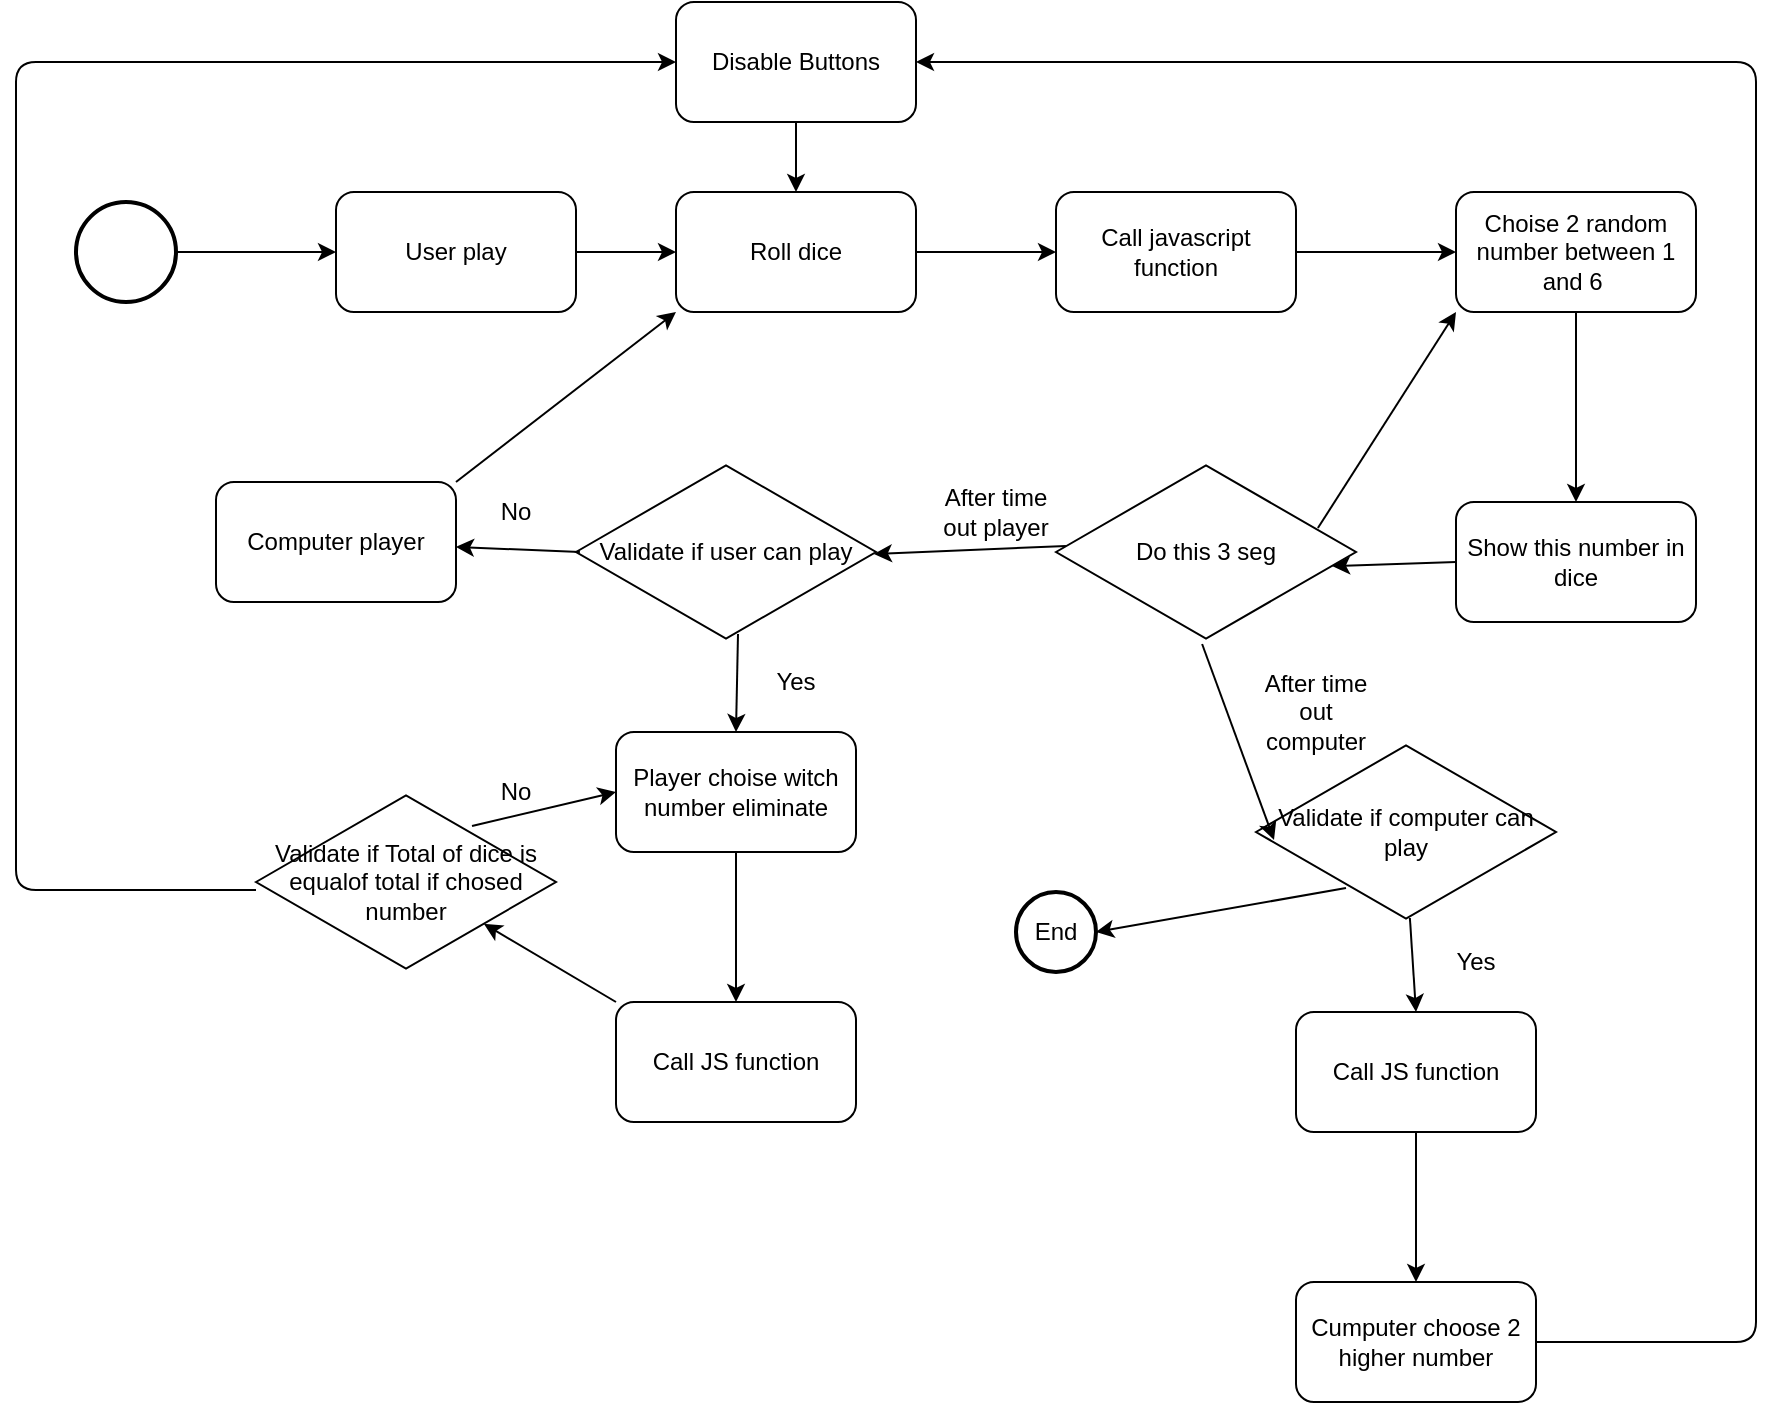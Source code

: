 <mxfile version="13.0.6" type="device"><diagram name="Page-1" id="c7488fd3-1785-93aa-aadb-54a6760d102a"><mxGraphModel dx="1422" dy="745" grid="1" gridSize="10" guides="1" tooltips="1" connect="1" arrows="1" fold="1" page="1" pageScale="1" pageWidth="1100" pageHeight="850" background="#ffffff" math="0" shadow="0"><root><mxCell id="0"/><mxCell id="1" parent="0"/><mxCell id="oXu5gzGh6mkf5V5Qnv21-1" value="" style="strokeWidth=2;html=1;shape=mxgraph.flowchart.start_2;whiteSpace=wrap;" vertex="1" parent="1"><mxGeometry x="100" y="130" width="50" height="50" as="geometry"/></mxCell><mxCell id="oXu5gzGh6mkf5V5Qnv21-2" value="" style="endArrow=classic;html=1;exitX=1;exitY=0.5;exitDx=0;exitDy=0;exitPerimeter=0;entryX=0;entryY=0.5;entryDx=0;entryDy=0;" edge="1" parent="1" source="oXu5gzGh6mkf5V5Qnv21-1" target="oXu5gzGh6mkf5V5Qnv21-3"><mxGeometry width="50" height="50" relative="1" as="geometry"><mxPoint x="520" y="430" as="sourcePoint"/><mxPoint x="230" y="155" as="targetPoint"/></mxGeometry></mxCell><mxCell id="oXu5gzGh6mkf5V5Qnv21-3" value="User play" style="rounded=1;whiteSpace=wrap;html=1;" vertex="1" parent="1"><mxGeometry x="230" y="125" width="120" height="60" as="geometry"/></mxCell><mxCell id="oXu5gzGh6mkf5V5Qnv21-4" value="Roll dice" style="rounded=1;whiteSpace=wrap;html=1;" vertex="1" parent="1"><mxGeometry x="400" y="125" width="120" height="60" as="geometry"/></mxCell><mxCell id="oXu5gzGh6mkf5V5Qnv21-5" value="" style="endArrow=classic;html=1;exitX=1;exitY=0.5;exitDx=0;exitDy=0;" edge="1" parent="1" source="oXu5gzGh6mkf5V5Qnv21-3" target="oXu5gzGh6mkf5V5Qnv21-4"><mxGeometry width="50" height="50" relative="1" as="geometry"><mxPoint x="160" y="165" as="sourcePoint"/><mxPoint x="240" y="165" as="targetPoint"/></mxGeometry></mxCell><mxCell id="oXu5gzGh6mkf5V5Qnv21-6" value="" style="endArrow=classic;html=1;exitX=1;exitY=0.5;exitDx=0;exitDy=0;entryX=0;entryY=0.5;entryDx=0;entryDy=0;" edge="1" parent="1" source="oXu5gzGh6mkf5V5Qnv21-4" target="oXu5gzGh6mkf5V5Qnv21-7"><mxGeometry width="50" height="50" relative="1" as="geometry"><mxPoint x="520" y="430" as="sourcePoint"/><mxPoint x="590" y="155" as="targetPoint"/></mxGeometry></mxCell><mxCell id="oXu5gzGh6mkf5V5Qnv21-7" value="Call javascript function" style="rounded=1;whiteSpace=wrap;html=1;" vertex="1" parent="1"><mxGeometry x="590" y="125" width="120" height="60" as="geometry"/></mxCell><mxCell id="oXu5gzGh6mkf5V5Qnv21-8" value="" style="endArrow=classic;html=1;exitX=1;exitY=0.5;exitDx=0;exitDy=0;" edge="1" parent="1" source="oXu5gzGh6mkf5V5Qnv21-7" target="oXu5gzGh6mkf5V5Qnv21-9"><mxGeometry width="50" height="50" relative="1" as="geometry"><mxPoint x="770" y="200" as="sourcePoint"/><mxPoint x="770" y="155" as="targetPoint"/></mxGeometry></mxCell><mxCell id="oXu5gzGh6mkf5V5Qnv21-9" value="Choise 2 random number between 1 and 6&amp;nbsp;" style="rounded=1;whiteSpace=wrap;html=1;" vertex="1" parent="1"><mxGeometry x="790" y="125" width="120" height="60" as="geometry"/></mxCell><mxCell id="oXu5gzGh6mkf5V5Qnv21-10" value="" style="endArrow=classic;html=1;exitX=0.5;exitY=1;exitDx=0;exitDy=0;" edge="1" parent="1" source="oXu5gzGh6mkf5V5Qnv21-9" target="oXu5gzGh6mkf5V5Qnv21-11"><mxGeometry width="50" height="50" relative="1" as="geometry"><mxPoint x="840" y="310" as="sourcePoint"/><mxPoint x="860" y="260" as="targetPoint"/></mxGeometry></mxCell><mxCell id="oXu5gzGh6mkf5V5Qnv21-11" value="Show this number in dice" style="rounded=1;whiteSpace=wrap;html=1;" vertex="1" parent="1"><mxGeometry x="790" y="280" width="120" height="60" as="geometry"/></mxCell><mxCell id="oXu5gzGh6mkf5V5Qnv21-13" value="Do this 3 seg" style="html=1;whiteSpace=wrap;aspect=fixed;shape=isoRectangle;" vertex="1" parent="1"><mxGeometry x="590" y="260" width="150" height="90" as="geometry"/></mxCell><mxCell id="oXu5gzGh6mkf5V5Qnv21-14" value="" style="endArrow=classic;html=1;exitX=0;exitY=0.5;exitDx=0;exitDy=0;entryX=0.92;entryY=0.578;entryDx=0;entryDy=0;entryPerimeter=0;" edge="1" parent="1" source="oXu5gzGh6mkf5V5Qnv21-11" target="oXu5gzGh6mkf5V5Qnv21-13"><mxGeometry width="50" height="50" relative="1" as="geometry"><mxPoint x="520" y="430" as="sourcePoint"/><mxPoint x="720" y="330" as="targetPoint"/></mxGeometry></mxCell><mxCell id="oXu5gzGh6mkf5V5Qnv21-15" value="" style="endArrow=classic;html=1;entryX=0;entryY=1;entryDx=0;entryDy=0;exitX=0.873;exitY=0.367;exitDx=0;exitDy=0;exitPerimeter=0;" edge="1" parent="1" source="oXu5gzGh6mkf5V5Qnv21-13" target="oXu5gzGh6mkf5V5Qnv21-9"><mxGeometry width="50" height="50" relative="1" as="geometry"><mxPoint x="520" y="430" as="sourcePoint"/><mxPoint x="570" y="380" as="targetPoint"/></mxGeometry></mxCell><mxCell id="oXu5gzGh6mkf5V5Qnv21-16" value="Player choise witch number eliminate" style="rounded=1;whiteSpace=wrap;html=1;" vertex="1" parent="1"><mxGeometry x="370" y="395" width="120" height="60" as="geometry"/></mxCell><mxCell id="oXu5gzGh6mkf5V5Qnv21-17" value="" style="endArrow=classic;html=1;exitX=0.033;exitY=0.467;exitDx=0;exitDy=0;exitPerimeter=0;entryX=0.993;entryY=0.511;entryDx=0;entryDy=0;entryPerimeter=0;" edge="1" parent="1" source="oXu5gzGh6mkf5V5Qnv21-13" target="oXu5gzGh6mkf5V5Qnv21-25"><mxGeometry width="50" height="50" relative="1" as="geometry"><mxPoint x="520" y="430" as="sourcePoint"/><mxPoint x="490" y="305" as="targetPoint"/></mxGeometry></mxCell><mxCell id="oXu5gzGh6mkf5V5Qnv21-18" value="After time out player" style="text;html=1;strokeColor=none;fillColor=none;align=center;verticalAlign=middle;whiteSpace=wrap;rounded=0;" vertex="1" parent="1"><mxGeometry x="530" y="275" width="60" height="20" as="geometry"/></mxCell><mxCell id="oXu5gzGh6mkf5V5Qnv21-20" value="" style="endArrow=classic;html=1;exitX=0.5;exitY=1;exitDx=0;exitDy=0;entryX=0.5;entryY=0;entryDx=0;entryDy=0;" edge="1" parent="1" source="oXu5gzGh6mkf5V5Qnv21-16" target="oXu5gzGh6mkf5V5Qnv21-21"><mxGeometry width="50" height="50" relative="1" as="geometry"><mxPoint x="520" y="430" as="sourcePoint"/><mxPoint x="450" y="370" as="targetPoint"/></mxGeometry></mxCell><mxCell id="oXu5gzGh6mkf5V5Qnv21-21" value="Call JS function" style="rounded=1;whiteSpace=wrap;html=1;" vertex="1" parent="1"><mxGeometry x="370" y="530" width="120" height="60" as="geometry"/></mxCell><mxCell id="oXu5gzGh6mkf5V5Qnv21-24" value="" style="endArrow=classic;html=1;exitX=0.54;exitY=0.956;exitDx=0;exitDy=0;entryX=0.5;entryY=0;entryDx=0;entryDy=0;exitPerimeter=0;" edge="1" parent="1" source="oXu5gzGh6mkf5V5Qnv21-25" target="oXu5gzGh6mkf5V5Qnv21-16"><mxGeometry width="50" height="50" relative="1" as="geometry"><mxPoint x="430" y="335" as="sourcePoint"/><mxPoint x="570" y="380" as="targetPoint"/></mxGeometry></mxCell><mxCell id="oXu5gzGh6mkf5V5Qnv21-25" value="Validate if user can play" style="html=1;whiteSpace=wrap;aspect=fixed;shape=isoRectangle;" vertex="1" parent="1"><mxGeometry x="350" y="260" width="150" height="90" as="geometry"/></mxCell><mxCell id="oXu5gzGh6mkf5V5Qnv21-26" value="" style="endArrow=classic;html=1;exitX=0.013;exitY=0.5;exitDx=0;exitDy=0;exitPerimeter=0;" edge="1" parent="1" source="oXu5gzGh6mkf5V5Qnv21-25" target="oXu5gzGh6mkf5V5Qnv21-27"><mxGeometry width="50" height="50" relative="1" as="geometry"><mxPoint x="520" y="430" as="sourcePoint"/><mxPoint x="570" y="380" as="targetPoint"/></mxGeometry></mxCell><mxCell id="oXu5gzGh6mkf5V5Qnv21-27" value="Computer player" style="rounded=1;whiteSpace=wrap;html=1;" vertex="1" parent="1"><mxGeometry x="170" y="270" width="120" height="60" as="geometry"/></mxCell><mxCell id="oXu5gzGh6mkf5V5Qnv21-28" value="" style="endArrow=classic;html=1;exitX=1;exitY=0;exitDx=0;exitDy=0;entryX=0;entryY=1;entryDx=0;entryDy=0;" edge="1" parent="1" source="oXu5gzGh6mkf5V5Qnv21-27" target="oXu5gzGh6mkf5V5Qnv21-4"><mxGeometry width="50" height="50" relative="1" as="geometry"><mxPoint x="520" y="430" as="sourcePoint"/><mxPoint x="570" y="380" as="targetPoint"/></mxGeometry></mxCell><mxCell id="oXu5gzGh6mkf5V5Qnv21-29" value="No" style="text;html=1;strokeColor=none;fillColor=none;align=center;verticalAlign=middle;whiteSpace=wrap;rounded=0;" vertex="1" parent="1"><mxGeometry x="300" y="275" width="40" height="20" as="geometry"/></mxCell><mxCell id="oXu5gzGh6mkf5V5Qnv21-30" value="Yes" style="text;html=1;strokeColor=none;fillColor=none;align=center;verticalAlign=middle;whiteSpace=wrap;rounded=0;" vertex="1" parent="1"><mxGeometry x="440" y="360" width="40" height="20" as="geometry"/></mxCell><mxCell id="oXu5gzGh6mkf5V5Qnv21-31" value="Validate if Total of dice is equalof total if chosed number" style="html=1;whiteSpace=wrap;aspect=fixed;shape=isoRectangle;" vertex="1" parent="1"><mxGeometry x="190" y="425" width="150" height="90" as="geometry"/></mxCell><mxCell id="oXu5gzGh6mkf5V5Qnv21-32" value="" style="endArrow=classic;html=1;exitX=0;exitY=0;exitDx=0;exitDy=0;entryX=0.76;entryY=0.733;entryDx=0;entryDy=0;entryPerimeter=0;" edge="1" parent="1" source="oXu5gzGh6mkf5V5Qnv21-21" target="oXu5gzGh6mkf5V5Qnv21-31"><mxGeometry width="50" height="50" relative="1" as="geometry"><mxPoint x="520" y="430" as="sourcePoint"/><mxPoint x="570" y="380" as="targetPoint"/></mxGeometry></mxCell><mxCell id="oXu5gzGh6mkf5V5Qnv21-33" value="" style="endArrow=classic;html=1;exitX=0.72;exitY=0.189;exitDx=0;exitDy=0;exitPerimeter=0;entryX=0;entryY=0.5;entryDx=0;entryDy=0;" edge="1" parent="1" source="oXu5gzGh6mkf5V5Qnv21-31" target="oXu5gzGh6mkf5V5Qnv21-16"><mxGeometry width="50" height="50" relative="1" as="geometry"><mxPoint x="520" y="430" as="sourcePoint"/><mxPoint x="570" y="380" as="targetPoint"/></mxGeometry></mxCell><mxCell id="oXu5gzGh6mkf5V5Qnv21-34" value="No" style="text;html=1;strokeColor=none;fillColor=none;align=center;verticalAlign=middle;whiteSpace=wrap;rounded=0;" vertex="1" parent="1"><mxGeometry x="300" y="415" width="40" height="20" as="geometry"/></mxCell><mxCell id="oXu5gzGh6mkf5V5Qnv21-37" value="Disable Buttons" style="rounded=1;whiteSpace=wrap;html=1;" vertex="1" parent="1"><mxGeometry x="400" y="30" width="120" height="60" as="geometry"/></mxCell><mxCell id="oXu5gzGh6mkf5V5Qnv21-39" value="" style="endArrow=classic;html=1;exitX=0.5;exitY=1;exitDx=0;exitDy=0;entryX=0.5;entryY=0;entryDx=0;entryDy=0;" edge="1" parent="1" source="oXu5gzGh6mkf5V5Qnv21-37" target="oXu5gzGh6mkf5V5Qnv21-4"><mxGeometry width="50" height="50" relative="1" as="geometry"><mxPoint x="520" y="430" as="sourcePoint"/><mxPoint x="570" y="380" as="targetPoint"/></mxGeometry></mxCell><mxCell id="oXu5gzGh6mkf5V5Qnv21-40" value="&lt;span&gt;Call JS function&lt;/span&gt;" style="rounded=1;whiteSpace=wrap;html=1;" vertex="1" parent="1"><mxGeometry x="710" y="535" width="120" height="60" as="geometry"/></mxCell><mxCell id="oXu5gzGh6mkf5V5Qnv21-41" value="" style="endArrow=classic;html=1;exitX=0.5;exitY=1;exitDx=0;exitDy=0;entryX=0.5;entryY=0;entryDx=0;entryDy=0;" edge="1" parent="1" source="oXu5gzGh6mkf5V5Qnv21-40" target="oXu5gzGh6mkf5V5Qnv21-42"><mxGeometry width="50" height="50" relative="1" as="geometry"><mxPoint x="860" y="570" as="sourcePoint"/><mxPoint x="790" y="510" as="targetPoint"/></mxGeometry></mxCell><mxCell id="oXu5gzGh6mkf5V5Qnv21-42" value="Cumputer choose 2 higher number" style="rounded=1;whiteSpace=wrap;html=1;" vertex="1" parent="1"><mxGeometry x="710" y="670" width="120" height="60" as="geometry"/></mxCell><mxCell id="oXu5gzGh6mkf5V5Qnv21-43" value="Validate if computer can play" style="html=1;whiteSpace=wrap;aspect=fixed;shape=isoRectangle;" vertex="1" parent="1"><mxGeometry x="690" y="400" width="150" height="90" as="geometry"/></mxCell><mxCell id="oXu5gzGh6mkf5V5Qnv21-44" value="Yes" style="text;html=1;strokeColor=none;fillColor=none;align=center;verticalAlign=middle;whiteSpace=wrap;rounded=0;" vertex="1" parent="1"><mxGeometry x="780" y="500" width="40" height="20" as="geometry"/></mxCell><mxCell id="oXu5gzGh6mkf5V5Qnv21-48" value="" style="endArrow=classic;html=1;exitX=0.513;exitY=0.978;exitDx=0;exitDy=0;entryX=0.5;entryY=0;entryDx=0;entryDy=0;exitPerimeter=0;" edge="1" parent="1" source="oXu5gzGh6mkf5V5Qnv21-43" target="oXu5gzGh6mkf5V5Qnv21-40"><mxGeometry width="50" height="50" relative="1" as="geometry"><mxPoint x="641" y="420.52" as="sourcePoint"/><mxPoint x="640" y="469.48" as="targetPoint"/></mxGeometry></mxCell><mxCell id="oXu5gzGh6mkf5V5Qnv21-49" value="" style="endArrow=classic;html=1;exitX=0.487;exitY=1.011;exitDx=0;exitDy=0;exitPerimeter=0;entryX=0.06;entryY=0.544;entryDx=0;entryDy=0;entryPerimeter=0;" edge="1" parent="1" source="oXu5gzGh6mkf5V5Qnv21-13" target="oXu5gzGh6mkf5V5Qnv21-43"><mxGeometry width="50" height="50" relative="1" as="geometry"><mxPoint x="608.0" y="396.04" as="sourcePoint"/><mxPoint x="512.0" y="400" as="targetPoint"/></mxGeometry></mxCell><mxCell id="oXu5gzGh6mkf5V5Qnv21-50" value="After time out computer" style="text;html=1;strokeColor=none;fillColor=none;align=center;verticalAlign=middle;whiteSpace=wrap;rounded=0;" vertex="1" parent="1"><mxGeometry x="690" y="375" width="60" height="20" as="geometry"/></mxCell><mxCell id="oXu5gzGh6mkf5V5Qnv21-52" value="" style="edgeStyle=elbowEdgeStyle;elbow=vertical;endArrow=classic;html=1;entryX=1;entryY=0.5;entryDx=0;entryDy=0;exitX=1;exitY=0.5;exitDx=0;exitDy=0;" edge="1" parent="1" source="oXu5gzGh6mkf5V5Qnv21-42" target="oXu5gzGh6mkf5V5Qnv21-37"><mxGeometry width="50" height="50" relative="1" as="geometry"><mxPoint x="837" y="446" as="sourcePoint"/><mxPoint x="570" y="380" as="targetPoint"/><Array as="points"><mxPoint x="940" y="413"/></Array></mxGeometry></mxCell><mxCell id="oXu5gzGh6mkf5V5Qnv21-53" value="" style="edgeStyle=elbowEdgeStyle;elbow=vertical;endArrow=classic;html=1;exitX=0;exitY=0.544;exitDx=0;exitDy=0;exitPerimeter=0;entryX=0;entryY=0.5;entryDx=0;entryDy=0;" edge="1" parent="1" source="oXu5gzGh6mkf5V5Qnv21-31" target="oXu5gzGh6mkf5V5Qnv21-37"><mxGeometry width="50" height="50" relative="1" as="geometry"><mxPoint x="847" y="455.99" as="sourcePoint"/><mxPoint x="110" y="200" as="targetPoint"/><Array as="points"><mxPoint x="70" y="423"/></Array></mxGeometry></mxCell><mxCell id="oXu5gzGh6mkf5V5Qnv21-54" value="End" style="strokeWidth=2;html=1;shape=mxgraph.flowchart.start_2;whiteSpace=wrap;" vertex="1" parent="1"><mxGeometry x="570" y="475" width="40" height="40" as="geometry"/></mxCell><mxCell id="oXu5gzGh6mkf5V5Qnv21-56" value="" style="endArrow=classic;html=1;exitX=0.3;exitY=0.811;exitDx=0;exitDy=0;exitPerimeter=0;entryX=1;entryY=0.5;entryDx=0;entryDy=0;entryPerimeter=0;" edge="1" parent="1" source="oXu5gzGh6mkf5V5Qnv21-43" target="oXu5gzGh6mkf5V5Qnv21-54"><mxGeometry width="50" height="50" relative="1" as="geometry"><mxPoint x="520" y="430" as="sourcePoint"/><mxPoint x="570" y="380" as="targetPoint"/></mxGeometry></mxCell></root></mxGraphModel></diagram></mxfile>